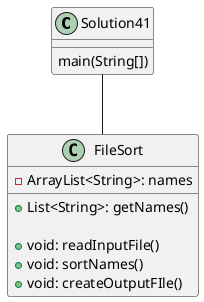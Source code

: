 @startuml
class Solution41 {
    main(String[])
}

Solution41 -- FileSort

class FileSort {
    -ArrayList<String>: names

    +List<String>: getNames()

    +void: readInputFile()
    +void: sortNames()
    +void: createOutputFIle()

}
@enduml